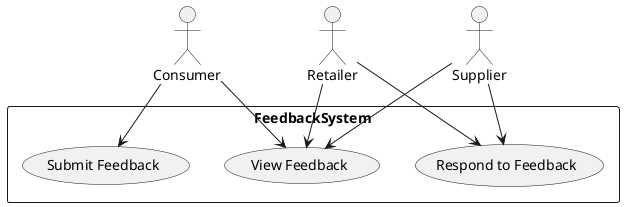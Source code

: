 @startuml

actor Retailer as R
actor Consumer as C
actor Supplier as S

rectangle FeedbackSystem {
    usecase "Submit Feedback" as UC1
    usecase "View Feedback" as UC2
    usecase "Respond to Feedback" as UC3
}

R --> UC2
R --> UC3


C --> UC1
C --> UC2

S --> UC2
S --> UC3

@enduml